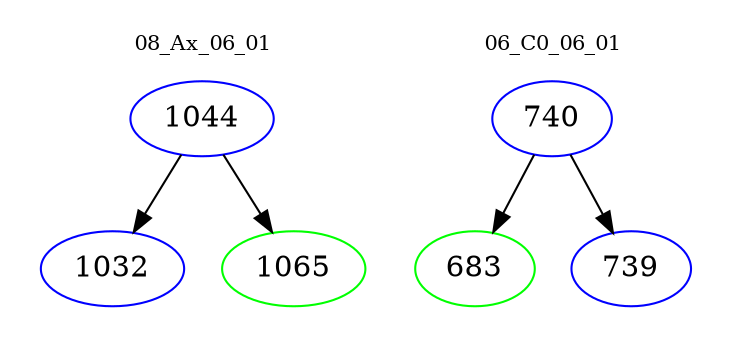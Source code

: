 digraph{
subgraph cluster_0 {
color = white
label = "08_Ax_06_01";
fontsize=10;
T0_1044 [label="1044", color="blue"]
T0_1044 -> T0_1032 [color="black"]
T0_1032 [label="1032", color="blue"]
T0_1044 -> T0_1065 [color="black"]
T0_1065 [label="1065", color="green"]
}
subgraph cluster_1 {
color = white
label = "06_C0_06_01";
fontsize=10;
T1_740 [label="740", color="blue"]
T1_740 -> T1_683 [color="black"]
T1_683 [label="683", color="green"]
T1_740 -> T1_739 [color="black"]
T1_739 [label="739", color="blue"]
}
}
